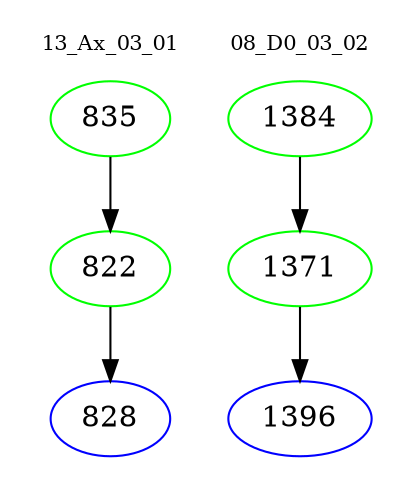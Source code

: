 digraph{
subgraph cluster_0 {
color = white
label = "13_Ax_03_01";
fontsize=10;
T0_835 [label="835", color="green"]
T0_835 -> T0_822 [color="black"]
T0_822 [label="822", color="green"]
T0_822 -> T0_828 [color="black"]
T0_828 [label="828", color="blue"]
}
subgraph cluster_1 {
color = white
label = "08_D0_03_02";
fontsize=10;
T1_1384 [label="1384", color="green"]
T1_1384 -> T1_1371 [color="black"]
T1_1371 [label="1371", color="green"]
T1_1371 -> T1_1396 [color="black"]
T1_1396 [label="1396", color="blue"]
}
}
